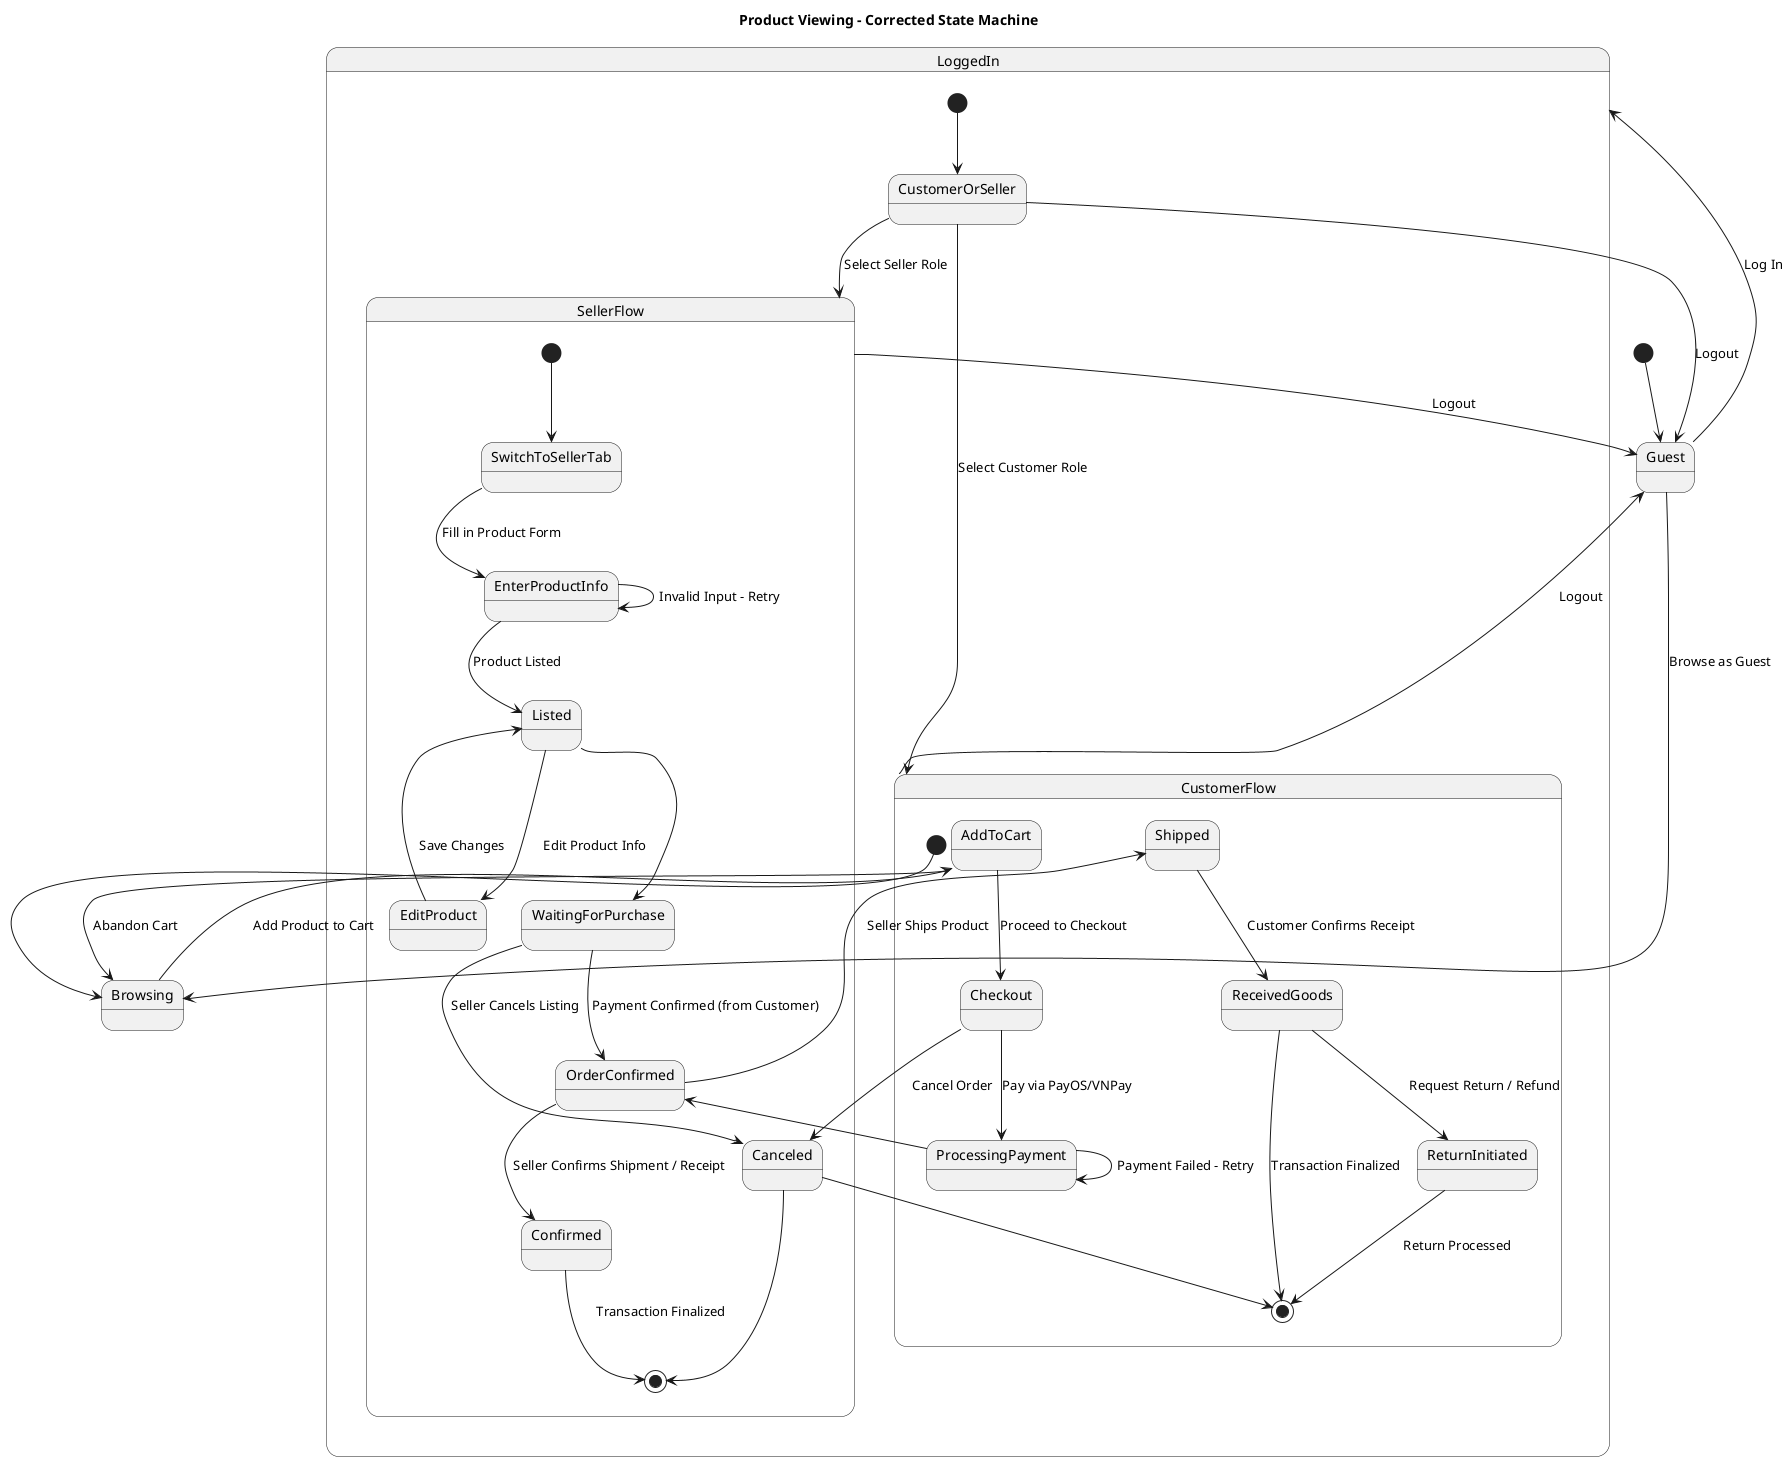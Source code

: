 @startuml product-view-state-machine
title Product Viewing - Corrected State Machine
[*] --> Guest
Guest --> LoggedIn : Log In
Guest --> Browsing : Browse as Guest

state LoggedIn {
  [*] --> CustomerOrSeller
  CustomerOrSeller --> SellerFlow : Select Seller Role
  CustomerOrSeller --> CustomerFlow : Select Customer Role
  CustomerOrSeller --> Guest : Logout

  state SellerFlow {
    [*] --> SwitchToSellerTab
    SwitchToSellerTab --> EnterProductInfo : Fill in Product Form
    EnterProductInfo --> EnterProductInfo : Invalid Input - Retry
    EnterProductInfo --> Listed : Product Listed
    Listed --> EditProduct : Edit Product Info
    EditProduct --> Listed : Save Changes
    Listed --> WaitingForPurchase
    WaitingForPurchase --> OrderConfirmed : Payment Confirmed (from Customer)
    OrderConfirmed --> Confirmed : Seller Confirms Shipment / Receipt
    Confirmed --> [*] : Transaction Finalized
    WaitingForPurchase --> Canceled : Seller Cancels Listing
    Canceled --> [*]
    SellerFlow --> Guest : Logout
  }

  state CustomerFlow {
    [*] --> Browsing
    Browsing --> AddToCart : Add Product to Cart
    AddToCart --> Browsing : Abandon Cart
    AddToCart --> Checkout : Proceed to Checkout
    Checkout --> ProcessingPayment : Pay via PayOS/VNPay
    ProcessingPayment --> ProcessingPayment : Payment Failed - Retry
    ProcessingPayment --> OrderConfirmed : Payment Successful
    OrderConfirmed --> Shipped : Seller Ships Product
    Shipped --> ReceivedGoods : Customer Confirms Receipt
    ReceivedGoods --> ReturnInitiated : Request Return / Refund
    ReturnInitiated --> [*] : Return Processed
    ReceivedGoods --> [*] : Transaction Finalized
    Checkout --> Canceled : Cancel Order
    Canceled --> [*]
    CustomerFlow --> Guest : Logout
  }
}
@enduml
